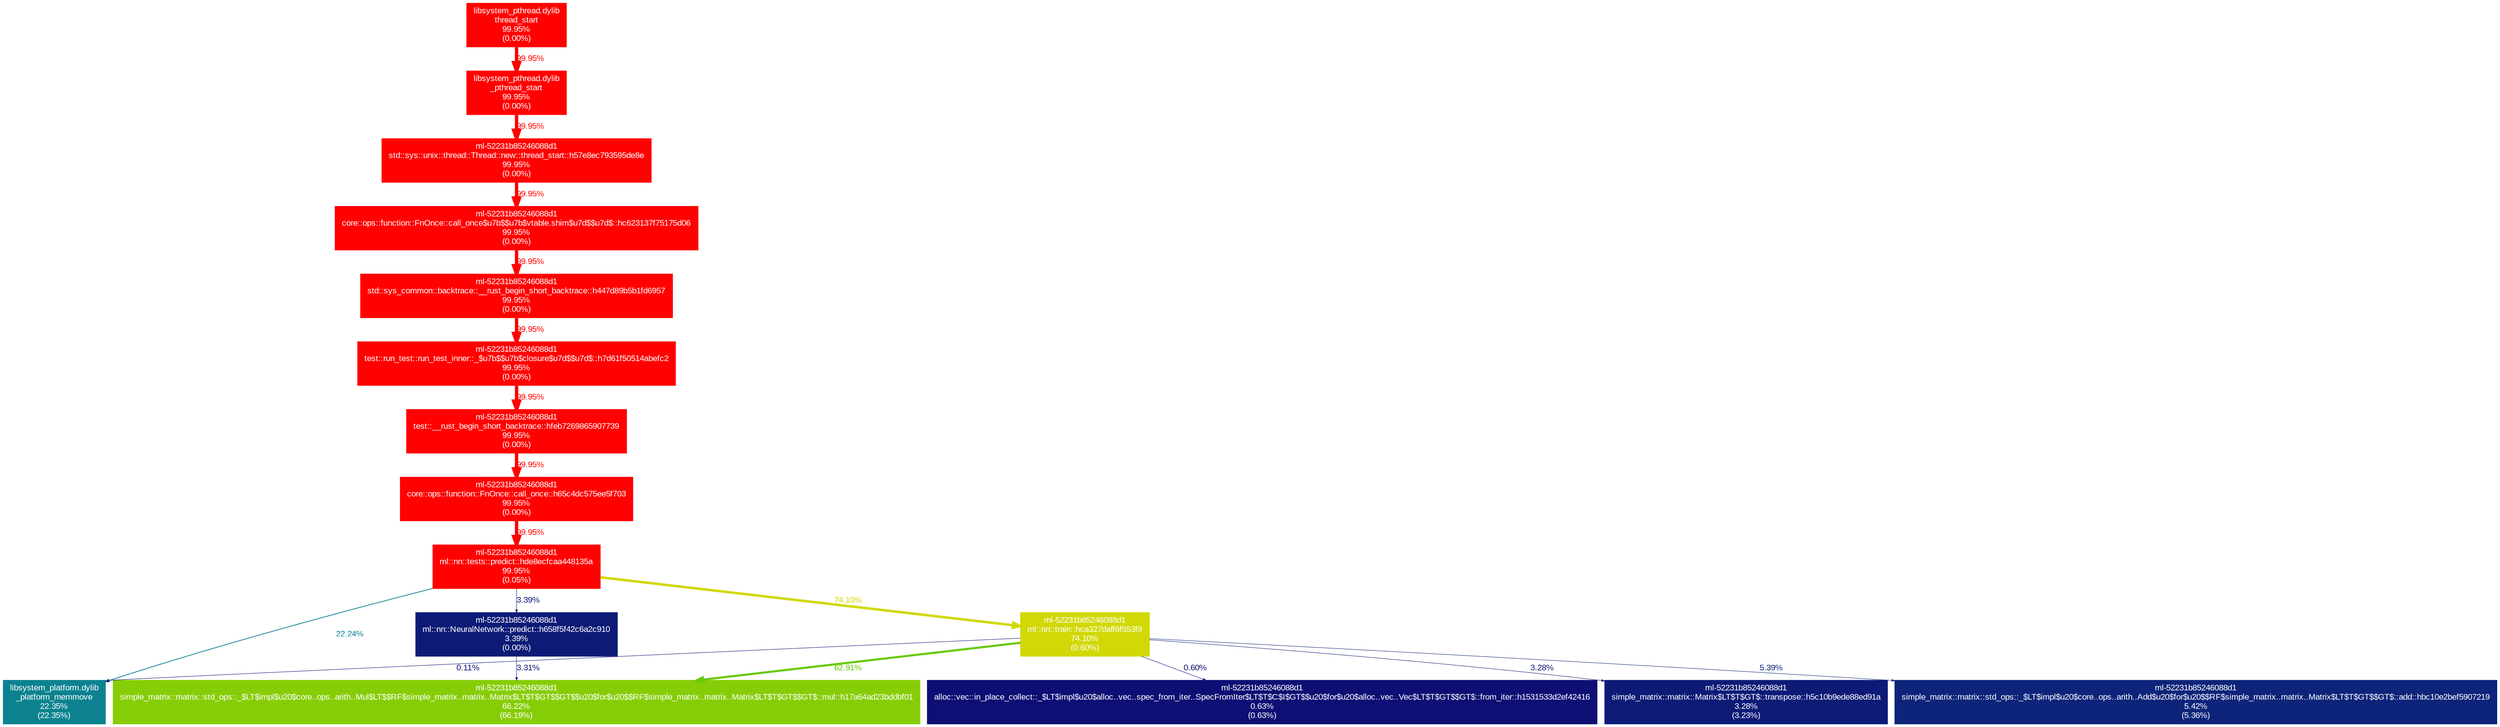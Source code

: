 digraph {
	graph [fontname=Arial, nodesep=0.125, ranksep=0.25];
	node [fontcolor=white, fontname=Arial, height=0, shape=box, style=filled, width=0];
	edge [fontname=Arial];
	"_platform_memmove:libsystem_platform.dylib" [color="#0c8290", fontcolor="#ffffff", fontsize="10.00", label="libsystem_platform.dylib\n_platform_memmove\n22.35%\n(22.35%)"];
	"_pthread_start:libsystem_pthread.dylib" [color="#ff0100", fontcolor="#ffffff", fontsize="10.00", label="libsystem_pthread.dylib\n_pthread_start\n99.95%\n(0.00%)"];
	"_pthread_start:libsystem_pthread.dylib" -> "std::sys::unix::thread::Thread::new::thread_start::h57e8ec793595de8e:ml-52231b85246088d1" [arrowsize="1.00", color="#ff0100", fontcolor="#ff0100", fontsize="10.00", label="99.95%", labeldistance="4.00", penwidth="4.00"];
	"alloc::vec::in_place_collect::_$LT$impl$u20$alloc..vec..spec_from_iter..SpecFromIter$LT$T$C$I$GT$$u20$for$u20$alloc..vec..Vec$LT$T$GT$$GT$::from_iter::h1531533d2ef42416:ml-52231b85246088d1" [color="#0d0f74", fontcolor="#ffffff", fontsize="10.00", label="ml-52231b85246088d1\nalloc::vec::in_place_collect::_$LT$impl$u20$alloc..vec..spec_from_iter..SpecFromIter$LT$T$C$I$GT$$u20$for$u20$alloc..vec..Vec$LT$T$GT$$GT$::from_iter::h1531533d2ef42416\n0.63%\n(0.63%)"];
	"core::ops::function::FnOnce::call_once$u7b$$u7b$vtable.shim$u7d$$u7d$::hc623137f75175d06:ml-52231b85246088d1" [color="#ff0100", fontcolor="#ffffff", fontsize="10.00", label="ml-52231b85246088d1\ncore::ops::function::FnOnce::call_once$u7b$$u7b$vtable.shim$u7d$$u7d$::hc623137f75175d06\n99.95%\n(0.00%)"];
	"core::ops::function::FnOnce::call_once$u7b$$u7b$vtable.shim$u7d$$u7d$::hc623137f75175d06:ml-52231b85246088d1" -> "std::sys_common::backtrace::__rust_begin_short_backtrace::h447d89b5b1fd6957:ml-52231b85246088d1" [arrowsize="1.00", color="#ff0100", fontcolor="#ff0100", fontsize="10.00", label="99.95%", labeldistance="4.00", penwidth="4.00"];
	"core::ops::function::FnOnce::call_once::h65c4dc575ee5f703:ml-52231b85246088d1" [color="#ff0100", fontcolor="#ffffff", fontsize="10.00", label="ml-52231b85246088d1\ncore::ops::function::FnOnce::call_once::h65c4dc575ee5f703\n99.95%\n(0.00%)"];
	"core::ops::function::FnOnce::call_once::h65c4dc575ee5f703:ml-52231b85246088d1" -> "ml::nn::tests::predict::hde8ecfcaa448135a:ml-52231b85246088d1" [arrowsize="1.00", color="#ff0100", fontcolor="#ff0100", fontsize="10.00", label="99.95%", labeldistance="4.00", penwidth="4.00"];
	"ml::nn::NeuralNetwork::predict::h658f5f42c6a2c910:ml-52231b85246088d1" [color="#0d1b77", fontcolor="#ffffff", fontsize="10.00", label="ml-52231b85246088d1\nml::nn::NeuralNetwork::predict::h658f5f42c6a2c910\n3.39%\n(0.00%)"];
	"ml::nn::NeuralNetwork::predict::h658f5f42c6a2c910:ml-52231b85246088d1" -> "simple_matrix::matrix::std_ops::_$LT$impl$u20$core..ops..arith..Mul$LT$$RF$simple_matrix..matrix..Matrix$LT$T$GT$$GT$$u20$for$u20$$RF$simple_matrix..matrix..Matrix$LT$T$GT$$GT$::mul::h17a64ad23bddbf01:ml-52231b85246088d1" [arrowsize="0.35", color="#0d1b77", fontcolor="#0d1b77", fontsize="10.00", label="3.31%", labeldistance="0.50", penwidth="0.50"];
	"ml::nn::tests::predict::hde8ecfcaa448135a:ml-52231b85246088d1" [color="#ff0100", fontcolor="#ffffff", fontsize="10.00", label="ml-52231b85246088d1\nml::nn::tests::predict::hde8ecfcaa448135a\n99.95%\n(0.05%)"];
	"ml::nn::tests::predict::hde8ecfcaa448135a:ml-52231b85246088d1" -> "_platform_memmove:libsystem_platform.dylib" [arrowsize="0.47", color="#0c8190", fontcolor="#0c8190", fontsize="10.00", label="22.24%", labeldistance="0.89", penwidth="0.89"];
	"ml::nn::tests::predict::hde8ecfcaa448135a:ml-52231b85246088d1" -> "ml::nn::NeuralNetwork::predict::h658f5f42c6a2c910:ml-52231b85246088d1" [arrowsize="0.35", color="#0d1b77", fontcolor="#0d1b77", fontsize="10.00", label="3.39%", labeldistance="0.50", penwidth="0.50"];
	"ml::nn::tests::predict::hde8ecfcaa448135a:ml-52231b85246088d1" -> "ml::nn::train::hca327daff6f553f9:ml-52231b85246088d1" [arrowsize="0.86", color="#d1d806", fontcolor="#d1d806", fontsize="10.00", label="74.10%", labeldistance="2.96", penwidth="2.96"];
	"ml::nn::train::hca327daff6f553f9:ml-52231b85246088d1" [color="#d1d806", fontcolor="#ffffff", fontsize="10.00", label="ml-52231b85246088d1\nml::nn::train::hca327daff6f553f9\n74.10%\n(0.60%)"];
	"ml::nn::train::hca327daff6f553f9:ml-52231b85246088d1" -> "_platform_memmove:libsystem_platform.dylib" [arrowsize="0.35", color="#0d0d73", fontcolor="#0d0d73", fontsize="10.00", label="0.11%", labeldistance="0.50", penwidth="0.50"];
	"ml::nn::train::hca327daff6f553f9:ml-52231b85246088d1" -> "alloc::vec::in_place_collect::_$LT$impl$u20$alloc..vec..spec_from_iter..SpecFromIter$LT$T$C$I$GT$$u20$for$u20$alloc..vec..Vec$LT$T$GT$$GT$::from_iter::h1531533d2ef42416:ml-52231b85246088d1" [arrowsize="0.35", color="#0d0f74", fontcolor="#0d0f74", fontsize="10.00", label="0.60%", labeldistance="0.50", penwidth="0.50"];
	"ml::nn::train::hca327daff6f553f9:ml-52231b85246088d1" -> "simple_matrix::matrix::Matrix$LT$T$GT$::transpose::h5c10b9ede88ed91a:ml-52231b85246088d1" [arrowsize="0.35", color="#0d1b77", fontcolor="#0d1b77", fontsize="10.00", label="3.28%", labeldistance="0.50", penwidth="0.50"];
	"ml::nn::train::hca327daff6f553f9:ml-52231b85246088d1" -> "simple_matrix::matrix::std_ops::_$LT$impl$u20$core..ops..arith..Add$u20$for$u20$$RF$simple_matrix..matrix..Matrix$LT$T$GT$$GT$::add::hbc10e2bef5907219:ml-52231b85246088d1" [arrowsize="0.35", color="#0d247a", fontcolor="#0d247a", fontsize="10.00", label="5.39%", labeldistance="0.50", penwidth="0.50"];
	"ml::nn::train::hca327daff6f553f9:ml-52231b85246088d1" -> "simple_matrix::matrix::std_ops::_$LT$impl$u20$core..ops..arith..Mul$LT$$RF$simple_matrix..matrix..Matrix$LT$T$GT$$GT$$u20$for$u20$$RF$simple_matrix..matrix..Matrix$LT$T$GT$$GT$::mul::h17a64ad23bddbf01:ml-52231b85246088d1" [arrowsize="0.79", color="#6bc808", fontcolor="#6bc808", fontsize="10.00", label="62.91%", labeldistance="2.52", penwidth="2.52"];
	"simple_matrix::matrix::Matrix$LT$T$GT$::transpose::h5c10b9ede88ed91a:ml-52231b85246088d1" [color="#0d1b77", fontcolor="#ffffff", fontsize="10.00", label="ml-52231b85246088d1\nsimple_matrix::matrix::Matrix$LT$T$GT$::transpose::h5c10b9ede88ed91a\n3.28%\n(3.23%)"];
	"simple_matrix::matrix::std_ops::_$LT$impl$u20$core..ops..arith..Add$u20$for$u20$$RF$simple_matrix..matrix..Matrix$LT$T$GT$$GT$::add::hbc10e2bef5907219:ml-52231b85246088d1" [color="#0d247a", fontcolor="#ffffff", fontsize="10.00", label="ml-52231b85246088d1\nsimple_matrix::matrix::std_ops::_$LT$impl$u20$core..ops..arith..Add$u20$for$u20$$RF$simple_matrix..matrix..Matrix$LT$T$GT$$GT$::add::hbc10e2bef5907219\n5.42%\n(5.36%)"];
	"simple_matrix::matrix::std_ops::_$LT$impl$u20$core..ops..arith..Mul$LT$$RF$simple_matrix..matrix..Matrix$LT$T$GT$$GT$$u20$for$u20$$RF$simple_matrix..matrix..Matrix$LT$T$GT$$GT$::mul::h17a64ad23bddbf01:ml-52231b85246088d1" [color="#87cd07", fontcolor="#ffffff", fontsize="10.00", label="ml-52231b85246088d1\nsimple_matrix::matrix::std_ops::_$LT$impl$u20$core..ops..arith..Mul$LT$$RF$simple_matrix..matrix..Matrix$LT$T$GT$$GT$$u20$for$u20$$RF$simple_matrix..matrix..Matrix$LT$T$GT$$GT$::mul::h17a64ad23bddbf01\n66.22%\n(66.19%)"];
	"std::sys::unix::thread::Thread::new::thread_start::h57e8ec793595de8e:ml-52231b85246088d1" [color="#ff0100", fontcolor="#ffffff", fontsize="10.00", label="ml-52231b85246088d1\nstd::sys::unix::thread::Thread::new::thread_start::h57e8ec793595de8e\n99.95%\n(0.00%)"];
	"std::sys::unix::thread::Thread::new::thread_start::h57e8ec793595de8e:ml-52231b85246088d1" -> "core::ops::function::FnOnce::call_once$u7b$$u7b$vtable.shim$u7d$$u7d$::hc623137f75175d06:ml-52231b85246088d1" [arrowsize="1.00", color="#ff0100", fontcolor="#ff0100", fontsize="10.00", label="99.95%", labeldistance="4.00", penwidth="4.00"];
	"std::sys_common::backtrace::__rust_begin_short_backtrace::h447d89b5b1fd6957:ml-52231b85246088d1" [color="#ff0100", fontcolor="#ffffff", fontsize="10.00", label="ml-52231b85246088d1\nstd::sys_common::backtrace::__rust_begin_short_backtrace::h447d89b5b1fd6957\n99.95%\n(0.00%)"];
	"std::sys_common::backtrace::__rust_begin_short_backtrace::h447d89b5b1fd6957:ml-52231b85246088d1" -> "test::run_test::run_test_inner::_$u7b$$u7b$closure$u7d$$u7d$::h7d61f50514abefc2:ml-52231b85246088d1" [arrowsize="1.00", color="#ff0100", fontcolor="#ff0100", fontsize="10.00", label="99.95%", labeldistance="4.00", penwidth="4.00"];
	"test::__rust_begin_short_backtrace::hfeb7269865907739:ml-52231b85246088d1" [color="#ff0100", fontcolor="#ffffff", fontsize="10.00", label="ml-52231b85246088d1\ntest::__rust_begin_short_backtrace::hfeb7269865907739\n99.95%\n(0.00%)"];
	"test::__rust_begin_short_backtrace::hfeb7269865907739:ml-52231b85246088d1" -> "core::ops::function::FnOnce::call_once::h65c4dc575ee5f703:ml-52231b85246088d1" [arrowsize="1.00", color="#ff0100", fontcolor="#ff0100", fontsize="10.00", label="99.95%", labeldistance="4.00", penwidth="4.00"];
	"test::run_test::run_test_inner::_$u7b$$u7b$closure$u7d$$u7d$::h7d61f50514abefc2:ml-52231b85246088d1" [color="#ff0100", fontcolor="#ffffff", fontsize="10.00", label="ml-52231b85246088d1\ntest::run_test::run_test_inner::_$u7b$$u7b$closure$u7d$$u7d$::h7d61f50514abefc2\n99.95%\n(0.00%)"];
	"test::run_test::run_test_inner::_$u7b$$u7b$closure$u7d$$u7d$::h7d61f50514abefc2:ml-52231b85246088d1" -> "test::__rust_begin_short_backtrace::hfeb7269865907739:ml-52231b85246088d1" [arrowsize="1.00", color="#ff0100", fontcolor="#ff0100", fontsize="10.00", label="99.95%", labeldistance="4.00", penwidth="4.00"];
	"thread_start:libsystem_pthread.dylib" [color="#ff0100", fontcolor="#ffffff", fontsize="10.00", label="libsystem_pthread.dylib\nthread_start\n99.95%\n(0.00%)"];
	"thread_start:libsystem_pthread.dylib" -> "_pthread_start:libsystem_pthread.dylib" [arrowsize="1.00", color="#ff0100", fontcolor="#ff0100", fontsize="10.00", label="99.95%", labeldistance="4.00", penwidth="4.00"];
}
